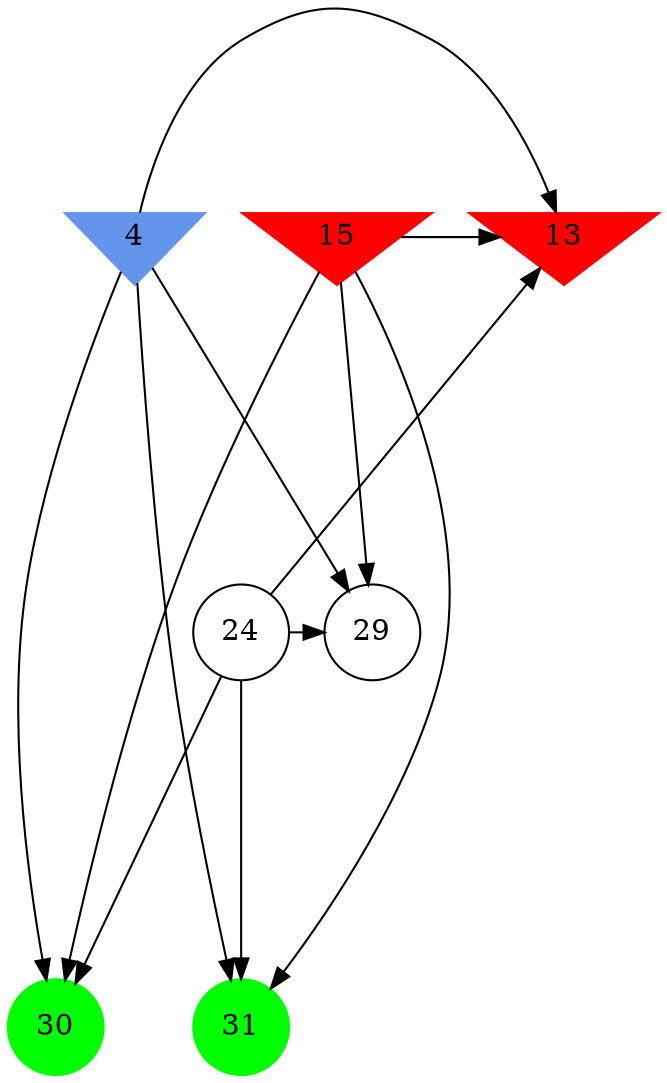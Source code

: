 digraph brain {
	ranksep=2.0;
	4 [shape=invtriangle,style=filled,color=cornflowerblue];
	13 [shape=invtriangle,style=filled,color=red];
	15 [shape=invtriangle,style=filled,color=red];
	24 [shape=circle,color=black];
	29 [shape=circle,color=black];
	30 [shape=circle,style=filled,color=green];
	31 [shape=circle,style=filled,color=green];
	4	->	13;
	4	->	29;
	4	->	30;
	4	->	31;
	24	->	13;
	24	->	29;
	24	->	30;
	24	->	31;
	15	->	13;
	15	->	29;
	15	->	30;
	15	->	31;
	{ rank=same; 4; 13; 15; }
	{ rank=same; 24; 29; }
	{ rank=same; 30; 31; }
}
